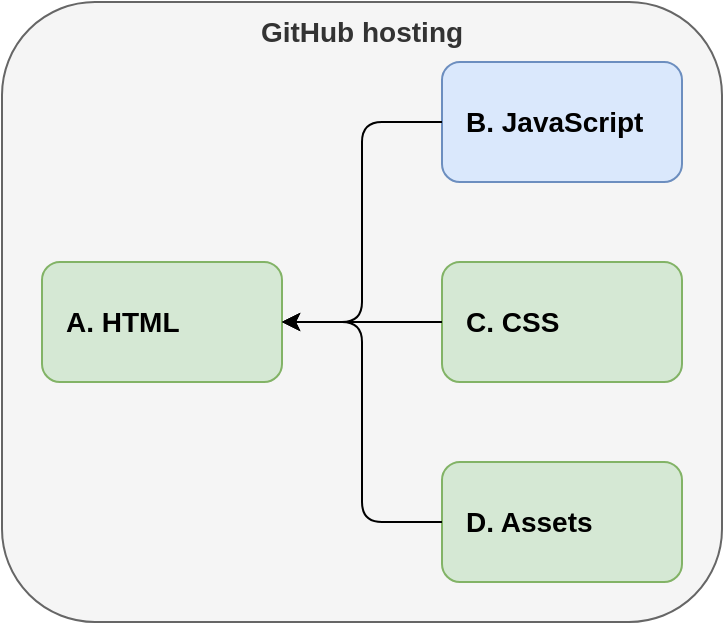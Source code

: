 <mxfile version="13.9.9" type="device"><diagram id="GoY1BE-ZTT2bAoibkE7Q" name="Page-1"><mxGraphModel dx="1106" dy="997" grid="1" gridSize="10" guides="1" tooltips="1" connect="1" arrows="1" fold="1" page="1" pageScale="1" pageWidth="827" pageHeight="500" math="0" shadow="0"><root><mxCell id="0"/><mxCell id="1" parent="0"/><mxCell id="ySzNOEi28ssEE5CRFtDw-8" value="&lt;b&gt;GitHub hosting&lt;/b&gt;" style="rounded=1;whiteSpace=wrap;html=1;fontSize=14;fillColor=#f5f5f5;strokeColor=#666666;fontColor=#333333;align=center;verticalAlign=top;" vertex="1" parent="1"><mxGeometry x="234" y="80" width="360" height="310" as="geometry"/></mxCell><mxCell id="ySzNOEi28ssEE5CRFtDw-1" value="A. HTML" style="rounded=1;whiteSpace=wrap;html=1;fontSize=14;fontStyle=1;fillColor=#d5e8d4;strokeColor=#82b366;align=left;spacingLeft=10;" vertex="1" parent="1"><mxGeometry x="254" y="210" width="120" height="60" as="geometry"/></mxCell><mxCell id="ySzNOEi28ssEE5CRFtDw-2" value="C. CSS" style="rounded=1;whiteSpace=wrap;html=1;fontSize=14;fontStyle=1;fillColor=#d5e8d4;strokeColor=#82b366;align=left;spacingLeft=10;" vertex="1" parent="1"><mxGeometry x="454" y="210" width="120" height="60" as="geometry"/></mxCell><mxCell id="ySzNOEi28ssEE5CRFtDw-3" value="B. JavaScript" style="rounded=1;whiteSpace=wrap;html=1;fontSize=14;fontStyle=1;fillColor=#dae8fc;strokeColor=#6c8ebf;align=left;spacingLeft=10;" vertex="1" parent="1"><mxGeometry x="454" y="110" width="120" height="60" as="geometry"/></mxCell><mxCell id="ySzNOEi28ssEE5CRFtDw-4" value="D. Assets" style="rounded=1;whiteSpace=wrap;html=1;fontSize=14;fontStyle=1;fillColor=#d5e8d4;strokeColor=#82b366;align=left;spacingLeft=10;" vertex="1" parent="1"><mxGeometry x="454" y="310" width="120" height="60" as="geometry"/></mxCell><mxCell id="ySzNOEi28ssEE5CRFtDw-5" value="" style="endArrow=classic;html=1;exitX=0;exitY=0.5;exitDx=0;exitDy=0;entryX=1;entryY=0.5;entryDx=0;entryDy=0;fontSize=14;fontStyle=1" edge="1" parent="1" source="ySzNOEi28ssEE5CRFtDw-4" target="ySzNOEi28ssEE5CRFtDw-1"><mxGeometry width="50" height="50" relative="1" as="geometry"><mxPoint x="404" y="460" as="sourcePoint"/><mxPoint x="454" y="410" as="targetPoint"/><Array as="points"><mxPoint x="414" y="340"/><mxPoint x="414" y="240"/></Array></mxGeometry></mxCell><mxCell id="ySzNOEi28ssEE5CRFtDw-6" value="" style="endArrow=classic;html=1;exitX=0;exitY=0.5;exitDx=0;exitDy=0;entryX=1;entryY=0.5;entryDx=0;entryDy=0;fontSize=14;fontStyle=1" edge="1" parent="1" source="ySzNOEi28ssEE5CRFtDw-2" target="ySzNOEi28ssEE5CRFtDw-1"><mxGeometry width="50" height="50" relative="1" as="geometry"><mxPoint x="464" y="350" as="sourcePoint"/><mxPoint x="384" y="250" as="targetPoint"/><Array as="points"/></mxGeometry></mxCell><mxCell id="ySzNOEi28ssEE5CRFtDw-7" value="" style="endArrow=classic;html=1;exitX=0;exitY=0.5;exitDx=0;exitDy=0;entryX=1;entryY=0.5;entryDx=0;entryDy=0;fontSize=14;fontStyle=1" edge="1" parent="1" source="ySzNOEi28ssEE5CRFtDw-3" target="ySzNOEi28ssEE5CRFtDw-1"><mxGeometry width="50" height="50" relative="1" as="geometry"><mxPoint x="464" y="250" as="sourcePoint"/><mxPoint x="384" y="250" as="targetPoint"/><Array as="points"><mxPoint x="414" y="140"/><mxPoint x="414" y="240"/></Array></mxGeometry></mxCell></root></mxGraphModel></diagram></mxfile>